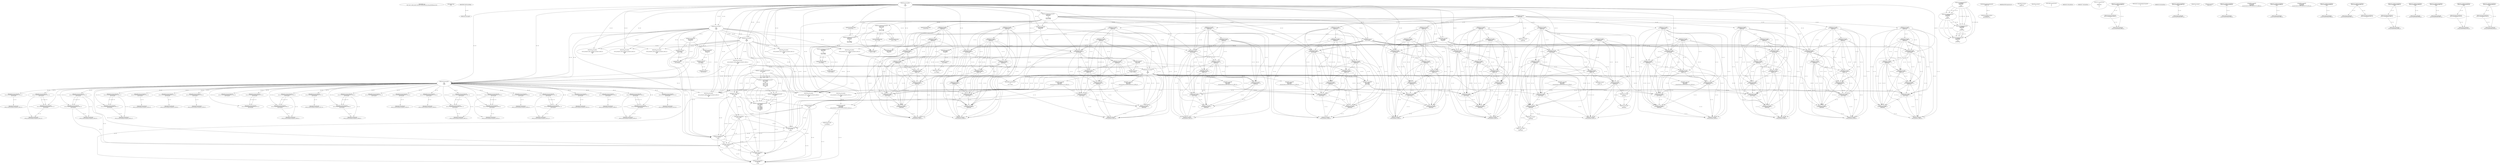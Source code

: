 // Global SCDG with merge call
digraph {
	0 [label="268454688.main
56371497c7c6601a092fc76d226d70cf56a3492a03a183dac90f509bece22c50"]
	1 [label="268454699.Sleep
1000"]
	2 [label="268450908.GetProcessHeap
"]
	3 [label="268465424.VirtualAlloc
0
128
12288
4"]
	4 [label="268465190.RegOpenKeyExW
2147483650
268501000
0
131097
2147417172"]
	5 [label="268465223.RegQueryValueExW
2147417376
268500984
0
0
3221762048
2147417188"]
	3 -> 5 [label="(0-->5)"]
	6 [label="268465239.RegCloseKey
2147417376"]
	5 -> 6 [label="(1-->1)"]
	7 [label="268465489.wsprintfW
3221762048
268501104
0"]
	3 -> 7 [label="(0-->1)"]
	5 -> 7 [label="(5-->1)"]
	8 [label="268466183.VirtualAlloc
0
1024
12288
4"]
	3 -> 8 [label="(3-->3)"]
	3 -> 8 [label="(4-->4)"]
	9 [label="268466202.VirtualAlloc
0
3596
12288
4"]
	3 -> 9 [label="(3-->3)"]
	8 -> 9 [label="(3-->3)"]
	3 -> 9 [label="(4-->4)"]
	8 -> 9 [label="(4-->4)"]
	10 [label="268466212.GetWindowsDirectoryW
3221770240
256"]
	9 -> 10 [label="(0-->1)"]
	11 [label="268466270.GetVolumeInformationW
3221770240
3221770752
256
3221771776
3221771784
3221771780
3221771264
256"]
	9 -> 11 [label="(0-->1)"]
	10 -> 11 [label="(1-->1)"]
	10 -> 11 [label="(2-->3)"]
	10 -> 11 [label="(2-->8)"]
	12 [label="268465190.RegOpenKeyExW
2147483650
268501632
0
131097
2147417172"]
	4 -> 12 [label="(1-->1)"]
	4 -> 12 [label="(4-->4)"]
	4 -> 12 [label="(5-->5)"]
	13 [label="268466376.wsprintfW
3221766144
268501204
0"]
	8 -> 13 [label="(0-->1)"]
	14 [label="268466397.lstrcatW
3221766144
3221771788"]
	8 -> 14 [label="(0-->1)"]
	13 -> 14 [label="(1-->1)"]
	15 [label="268466409.GetModuleHandleW
268501752"]
	16 [label="268466416.GetProcAddress
270536744
RtlComputeCrc32"]
	15 -> 16 [label="(0-->1)"]
	17 [label="268466432.lstrlenW
3221766144"]
	8 -> 17 [label="(0-->1)"]
	13 -> 17 [label="(1-->1)"]
	14 -> 17 [label="(1-->1)"]
	18 [label="268466449.RtlComputeCrc32
"]
	19 [label="268466481.VirtualFree
3221770240
0
32768"]
	9 -> 19 [label="(0-->1)"]
	10 -> 19 [label="(1-->1)"]
	11 -> 19 [label="(1-->1)"]
	20 [label="268464882.lstrlenW
3221762048"]
	3 -> 20 [label="(0-->1)"]
	5 -> 20 [label="(5-->1)"]
	7 -> 20 [label="(1-->1)"]
	21 [label="268464893.lstrlenW
268497860"]
	22 [label="268453932.VirtualAlloc
0
retval_lstrlenW_32859_32_retval_lstrlenW_32856_32
12288
64"]
	3 -> 22 [label="(3-->3)"]
	8 -> 22 [label="(3-->3)"]
	9 -> 22 [label="(3-->3)"]
	23 [label="268453967.lstrcpyW
0
268497976"]
	24 [label="268453974.lstrlenW
0"]
	25 [label="268464425.lstrcatW
retval_lstrlenW_32915_32
268497860"]
	21 -> 25 [label="(1-->2)"]
	26 [label="268464433.lstrcatW
retval_lstrlenW_32915_32
268500944"]
	25 -> 26 [label="(1-->1)"]
	27 [label="268464439.lstrcatW
retval_lstrlenW_32915_32
3221762048"]
	25 -> 27 [label="(1-->1)"]
	26 -> 27 [label="(1-->1)"]
	3 -> 27 [label="(0-->2)"]
	5 -> 27 [label="(5-->2)"]
	7 -> 27 [label="(1-->2)"]
	20 -> 27 [label="(1-->2)"]
	28 [label="268464447.lstrcatW
retval_lstrlenW_32915_32
268500948"]
	25 -> 28 [label="(1-->1)"]
	26 -> 28 [label="(1-->1)"]
	27 -> 28 [label="(1-->1)"]
	29 [label="268464636.VirtualAlloc
0
66
12288
64"]
	3 -> 29 [label="(3-->3)"]
	8 -> 29 [label="(3-->3)"]
	9 -> 29 [label="(3-->3)"]
	22 -> 29 [label="(3-->3)"]
	22 -> 29 [label="(4-->4)"]
	30 [label="268464662.wsprintfW
3221778432
268500952
unconstrained_ret_RtlComputeCrc32_32842_32"]
	29 -> 30 [label="(0-->1)"]
	31 [label="268464692.lstrcatW
retval_lstrlenW_32915_32
268497764"]
	25 -> 31 [label="(1-->1)"]
	26 -> 31 [label="(1-->1)"]
	27 -> 31 [label="(1-->1)"]
	28 -> 31 [label="(1-->1)"]
	32 [label="268464700.lstrcatW
retval_lstrlenW_32915_32
268500944"]
	25 -> 32 [label="(1-->1)"]
	26 -> 32 [label="(1-->1)"]
	27 -> 32 [label="(1-->1)"]
	28 -> 32 [label="(1-->1)"]
	31 -> 32 [label="(1-->1)"]
	26 -> 32 [label="(2-->2)"]
	33 [label="268464706.lstrcatW
retval_lstrlenW_32915_32
3221778432"]
	25 -> 33 [label="(1-->1)"]
	26 -> 33 [label="(1-->1)"]
	27 -> 33 [label="(1-->1)"]
	28 -> 33 [label="(1-->1)"]
	31 -> 33 [label="(1-->1)"]
	32 -> 33 [label="(1-->1)"]
	29 -> 33 [label="(0-->2)"]
	30 -> 33 [label="(1-->2)"]
	34 [label="268464714.lstrcatW
retval_lstrlenW_32915_32
268500948"]
	25 -> 34 [label="(1-->1)"]
	26 -> 34 [label="(1-->1)"]
	27 -> 34 [label="(1-->1)"]
	28 -> 34 [label="(1-->1)"]
	31 -> 34 [label="(1-->1)"]
	32 -> 34 [label="(1-->1)"]
	33 -> 34 [label="(1-->1)"]
	28 -> 34 [label="(2-->2)"]
	35 [label="268464726.VirtualFree
3221778432
0
32768"]
	29 -> 35 [label="(0-->1)"]
	30 -> 35 [label="(1-->1)"]
	33 -> 35 [label="(2-->1)"]
	19 -> 35 [label="(3-->3)"]
	36 [label="268464767.lstrlenW
retval_lstrlenW_32915_32"]
	25 -> 36 [label="(1-->1)"]
	26 -> 36 [label="(1-->1)"]
	27 -> 36 [label="(1-->1)"]
	28 -> 36 [label="(1-->1)"]
	31 -> 36 [label="(1-->1)"]
	32 -> 36 [label="(1-->1)"]
	33 -> 36 [label="(1-->1)"]
	34 -> 36 [label="(1-->1)"]
	37 [label="268453998.CreateMutexW
0
0
0"]
	38 [label="268454010.GetLastError
"]
	39 [label="268454017.GetLastError
"]
	40 [label="268454043.VirtualFree
3221774336
0
32768"]
	22 -> 40 [label="(0-->1)"]
	19 -> 40 [label="(3-->3)"]
	35 -> 40 [label="(3-->3)"]
	41 [label="268467629.VirtualFree
3221762048
0
32768"]
	3 -> 41 [label="(0-->1)"]
	5 -> 41 [label="(5-->1)"]
	7 -> 41 [label="(1-->1)"]
	20 -> 41 [label="(1-->1)"]
	27 -> 41 [label="(2-->1)"]
	19 -> 41 [label="(3-->3)"]
	35 -> 41 [label="(3-->3)"]
	40 -> 41 [label="(3-->3)"]
	42 [label="268467737.VirtualFree
3221766144
0
32768"]
	8 -> 42 [label="(0-->1)"]
	13 -> 42 [label="(1-->1)"]
	14 -> 42 [label="(1-->1)"]
	17 -> 42 [label="(1-->1)"]
	19 -> 42 [label="(3-->3)"]
	35 -> 42 [label="(3-->3)"]
	40 -> 42 [label="(3-->3)"]
	41 -> 42 [label="(3-->3)"]
	43 [label="268454737.CreateThread
0
0
268447024
0
0
0"]
	44 [label="268454761.WaitForSingleObject
retval_CreateThread_34585_32
5000"]
	45 [label="268454780.TerminateThread
retval_CreateThread_34585_32
0"]
	44 -> 45 [label="(1-->1)"]
	46 [label="268454790.CloseHandle
retval_CreateThread_34585_32"]
	44 -> 46 [label="(1-->1)"]
	45 -> 46 [label="(1-->1)"]
	47 [label="268454450.CreateToolhelp32Snapshot
2
0"]
	48 [label="268454476.VirtualAlloc
0
556
12288
4"]
	3 -> 48 [label="(3-->3)"]
	8 -> 48 [label="(3-->3)"]
	9 -> 48 [label="(3-->3)"]
	22 -> 48 [label="(3-->3)"]
	29 -> 48 [label="(3-->3)"]
	3 -> 48 [label="(4-->4)"]
	8 -> 48 [label="(4-->4)"]
	9 -> 48 [label="(4-->4)"]
	49 [label="268454533.lstrcmpiW
"]
	2 -> 49 [label="(0-->0)"]
	50 [label="268454602.Process32NextW
retval_CreateToolhelp32Snapshot_35381_32
3221782528"]
	48 -> 50 [label="(0-->2)"]
	51 [label="268465254.GetLastError
"]
	52 [label="268465263.RegCloseKey
2147417376"]
	5 -> 52 [label="(1-->1)"]
	53 [label="268465489.wsprintfW
3221762048
268500964
0"]
	3 -> 53 [label="(0-->1)"]
	5 -> 53 [label="(5-->1)"]
	54 [label="268465223.RegQueryValueExW
3221771788
268501592
0
0
3221771788
2147417188"]
	5 -> 54 [label="(6-->6)"]
	55 [label="268465239.RegCloseKey
3221771788"]
	54 -> 55 [label="(1-->1)"]
	54 -> 55 [label="(5-->1)"]
	56 [label="268466320.lstrlenW
3221771788"]
	54 -> 56 [label="(1-->1)"]
	54 -> 56 [label="(5-->1)"]
	55 -> 56 [label="(1-->1)"]
	57 [label="268453932.VirtualAlloc
0
retval_lstrlenW_33011_32_retval_lstrlenW_33203_32
12288
64"]
	3 -> 57 [label="(3-->3)"]
	8 -> 57 [label="(3-->3)"]
	9 -> 57 [label="(3-->3)"]
	58 [label="268453967.lstrcpyW
3221774336
268497976"]
	57 -> 58 [label="(0-->1)"]
	59 [label="268453974.lstrlenW
3221774336"]
	57 -> 59 [label="(0-->1)"]
	58 -> 59 [label="(1-->1)"]
	60 [label="268464425.lstrcatW
retval_lstrlenW_33349_32
268497860"]
	21 -> 60 [label="(1-->2)"]
	61 [label="268464433.lstrcatW
retval_lstrlenW_33349_32
268500944"]
	60 -> 61 [label="(1-->1)"]
	62 [label="268464439.lstrcatW
retval_lstrlenW_33349_32
3221762048"]
	60 -> 62 [label="(1-->1)"]
	61 -> 62 [label="(1-->1)"]
	3 -> 62 [label="(0-->2)"]
	5 -> 62 [label="(5-->2)"]
	20 -> 62 [label="(1-->2)"]
	53 -> 62 [label="(1-->2)"]
	63 [label="268464447.lstrcatW
retval_lstrlenW_33349_32
268500948"]
	60 -> 63 [label="(1-->1)"]
	61 -> 63 [label="(1-->1)"]
	62 -> 63 [label="(1-->1)"]
	64 [label="268464662.wsprintfW
3221778432
268500952
unconstrained_ret_RtlComputeCrc32_33000_32"]
	29 -> 64 [label="(0-->1)"]
	65 [label="268464692.lstrcatW
retval_lstrlenW_33349_32
268497764"]
	60 -> 65 [label="(1-->1)"]
	61 -> 65 [label="(1-->1)"]
	62 -> 65 [label="(1-->1)"]
	63 -> 65 [label="(1-->1)"]
	66 [label="268464700.lstrcatW
retval_lstrlenW_33349_32
268500944"]
	60 -> 66 [label="(1-->1)"]
	61 -> 66 [label="(1-->1)"]
	62 -> 66 [label="(1-->1)"]
	63 -> 66 [label="(1-->1)"]
	65 -> 66 [label="(1-->1)"]
	61 -> 66 [label="(2-->2)"]
	67 [label="268464706.lstrcatW
retval_lstrlenW_33349_32
3221778432"]
	60 -> 67 [label="(1-->1)"]
	61 -> 67 [label="(1-->1)"]
	62 -> 67 [label="(1-->1)"]
	63 -> 67 [label="(1-->1)"]
	65 -> 67 [label="(1-->1)"]
	66 -> 67 [label="(1-->1)"]
	29 -> 67 [label="(0-->2)"]
	64 -> 67 [label="(1-->2)"]
	68 [label="268464714.lstrcatW
retval_lstrlenW_33349_32
268500948"]
	60 -> 68 [label="(1-->1)"]
	61 -> 68 [label="(1-->1)"]
	62 -> 68 [label="(1-->1)"]
	63 -> 68 [label="(1-->1)"]
	65 -> 68 [label="(1-->1)"]
	66 -> 68 [label="(1-->1)"]
	67 -> 68 [label="(1-->1)"]
	63 -> 68 [label="(2-->2)"]
	69 [label="268464767.lstrlenW
retval_lstrlenW_33349_32"]
	60 -> 69 [label="(1-->1)"]
	61 -> 69 [label="(1-->1)"]
	62 -> 69 [label="(1-->1)"]
	63 -> 69 [label="(1-->1)"]
	65 -> 69 [label="(1-->1)"]
	66 -> 69 [label="(1-->1)"]
	67 -> 69 [label="(1-->1)"]
	68 -> 69 [label="(1-->1)"]
	70 [label="268453998.CreateMutexW
0
0
3221774336"]
	57 -> 70 [label="(0-->3)"]
	58 -> 70 [label="(1-->3)"]
	59 -> 70 [label="(1-->3)"]
	71 [label="268454761.WaitForSingleObject
retval_CreateThread_38375_32
5000"]
	72 [label="268454790.CloseHandle
retval_CreateThread_38375_32"]
	71 -> 72 [label="(1-->1)"]
	73 [label="268454501.Process32FirstW
retval_CreateToolhelp32Snapshot_40742_32
3221782528"]
	48 -> 73 [label="(0-->2)"]
	74 [label="268454602.Process32NextW
retval_CreateToolhelp32Snapshot_40742_32
3221782528"]
	73 -> 74 [label="(1-->1)"]
	48 -> 74 [label="(0-->2)"]
	73 -> 74 [label="(2-->2)"]
	75 [label="268453932.VirtualAlloc
0
retval_lstrlenW_32812_32_retval_lstrlenW_32815_32
12288
64"]
	3 -> 75 [label="(3-->3)"]
	8 -> 75 [label="(3-->3)"]
	9 -> 75 [label="(3-->3)"]
	76 [label="268464425.lstrcatW
retval_lstrlenW_32837_32
268497860"]
	21 -> 76 [label="(1-->2)"]
	77 [label="268464433.lstrcatW
retval_lstrlenW_32837_32
268500944"]
	76 -> 77 [label="(1-->1)"]
	78 [label="268464439.lstrcatW
retval_lstrlenW_32837_32
3221762048"]
	76 -> 78 [label="(1-->1)"]
	77 -> 78 [label="(1-->1)"]
	3 -> 78 [label="(0-->2)"]
	20 -> 78 [label="(1-->2)"]
	53 -> 78 [label="(1-->2)"]
	79 [label="268464447.lstrcatW
retval_lstrlenW_32837_32
268500948"]
	76 -> 79 [label="(1-->1)"]
	77 -> 79 [label="(1-->1)"]
	78 -> 79 [label="(1-->1)"]
	80 [label="268464662.wsprintfW
3221778432
268500952
unconstrained_ret_RtlComputeCrc32_32796_32"]
	29 -> 80 [label="(0-->1)"]
	81 [label="268464692.lstrcatW
retval_lstrlenW_32837_32
268497764"]
	76 -> 81 [label="(1-->1)"]
	77 -> 81 [label="(1-->1)"]
	78 -> 81 [label="(1-->1)"]
	79 -> 81 [label="(1-->1)"]
	82 [label="268464700.lstrcatW
retval_lstrlenW_32837_32
268500944"]
	76 -> 82 [label="(1-->1)"]
	77 -> 82 [label="(1-->1)"]
	78 -> 82 [label="(1-->1)"]
	79 -> 82 [label="(1-->1)"]
	81 -> 82 [label="(1-->1)"]
	77 -> 82 [label="(2-->2)"]
	83 [label="268464706.lstrcatW
retval_lstrlenW_32837_32
3221778432"]
	76 -> 83 [label="(1-->1)"]
	77 -> 83 [label="(1-->1)"]
	78 -> 83 [label="(1-->1)"]
	79 -> 83 [label="(1-->1)"]
	81 -> 83 [label="(1-->1)"]
	82 -> 83 [label="(1-->1)"]
	29 -> 83 [label="(0-->2)"]
	80 -> 83 [label="(1-->2)"]
	84 [label="268464714.lstrcatW
retval_lstrlenW_32837_32
268500948"]
	76 -> 84 [label="(1-->1)"]
	77 -> 84 [label="(1-->1)"]
	78 -> 84 [label="(1-->1)"]
	79 -> 84 [label="(1-->1)"]
	81 -> 84 [label="(1-->1)"]
	82 -> 84 [label="(1-->1)"]
	83 -> 84 [label="(1-->1)"]
	79 -> 84 [label="(2-->2)"]
	85 [label="268464767.lstrlenW
retval_lstrlenW_32837_32"]
	76 -> 85 [label="(1-->1)"]
	77 -> 85 [label="(1-->1)"]
	78 -> 85 [label="(1-->1)"]
	79 -> 85 [label="(1-->1)"]
	81 -> 85 [label="(1-->1)"]
	82 -> 85 [label="(1-->1)"]
	83 -> 85 [label="(1-->1)"]
	84 -> 85 [label="(1-->1)"]
	86 [label="268454501.Process32FirstW
retval_CreateToolhelp32Snapshot_33262_32
3221782528"]
	48 -> 86 [label="(0-->2)"]
	87 [label="268454602.Process32NextW
retval_CreateToolhelp32Snapshot_33262_32
3221782528"]
	86 -> 87 [label="(1-->1)"]
	48 -> 87 [label="(0-->2)"]
	86 -> 87 [label="(2-->2)"]
	88 [label="268454627.VirtualFree
3221782528
0
32768"]
	48 -> 88 [label="(0-->1)"]
	86 -> 88 [label="(2-->1)"]
	87 -> 88 [label="(2-->1)"]
	19 -> 88 [label="(3-->3)"]
	35 -> 88 [label="(3-->3)"]
	40 -> 88 [label="(3-->3)"]
	41 -> 88 [label="(3-->3)"]
	42 -> 88 [label="(3-->3)"]
	89 [label="268454634.CloseHandle
retval_CreateToolhelp32Snapshot_33262_32"]
	86 -> 89 [label="(1-->1)"]
	87 -> 89 [label="(1-->1)"]
	90 [label="268465190.RegOpenKeyExW
2147483650
268501000
0
131097
2147417052"]
	4 -> 90 [label="(1-->1)"]
	12 -> 90 [label="(1-->1)"]
	4 -> 90 [label="(2-->2)"]
	4 -> 90 [label="(4-->4)"]
	12 -> 90 [label="(4-->4)"]
	91 [label="268465489.wsprintfW
3221786624
268500964
0"]
	53 -> 91 [label="(2-->2)"]
	92 [label="268466212.GetWindowsDirectoryW
3221794816
256"]
	10 -> 92 [label="(2-->2)"]
	11 -> 92 [label="(3-->2)"]
	11 -> 92 [label="(8-->2)"]
	93 [label="268466270.GetVolumeInformationW
3221794816
3221795328
256
3221796352
3221796360
3221796356
3221795840
256"]
	92 -> 93 [label="(1-->1)"]
	10 -> 93 [label="(2-->3)"]
	11 -> 93 [label="(3-->3)"]
	11 -> 93 [label="(8-->3)"]
	92 -> 93 [label="(2-->3)"]
	10 -> 93 [label="(2-->8)"]
	11 -> 93 [label="(3-->8)"]
	11 -> 93 [label="(8-->8)"]
	92 -> 93 [label="(2-->8)"]
	94 [label="268465190.RegOpenKeyExW
2147483650
268501632
0
131097
2147417052"]
	4 -> 94 [label="(1-->1)"]
	12 -> 94 [label="(1-->1)"]
	90 -> 94 [label="(1-->1)"]
	12 -> 94 [label="(2-->2)"]
	4 -> 94 [label="(4-->4)"]
	12 -> 94 [label="(4-->4)"]
	90 -> 94 [label="(4-->4)"]
	90 -> 94 [label="(5-->5)"]
	95 [label="268466376.wsprintfW
3221790720
268501204
0"]
	13 -> 95 [label="(2-->2)"]
	96 [label="268466397.lstrcatW
3221790720
3221796364"]
	95 -> 96 [label="(1-->1)"]
	97 [label="268466432.lstrlenW
3221790720"]
	95 -> 97 [label="(1-->1)"]
	96 -> 97 [label="(1-->1)"]
	98 [label="268466481.VirtualFree
3221794816
0
32768"]
	92 -> 98 [label="(1-->1)"]
	93 -> 98 [label="(1-->1)"]
	19 -> 98 [label="(3-->3)"]
	35 -> 98 [label="(3-->3)"]
	40 -> 98 [label="(3-->3)"]
	41 -> 98 [label="(3-->3)"]
	42 -> 98 [label="(3-->3)"]
	88 -> 98 [label="(3-->3)"]
	99 [label="268464882.lstrlenW
3221786624"]
	91 -> 99 [label="(1-->1)"]
	100 [label="268452641.VirtualAlloc
0
retval_lstrlenW_41392_32_retval_lstrlenW_41391_32
12288
64"]
	3 -> 100 [label="(3-->3)"]
	8 -> 100 [label="(3-->3)"]
	9 -> 100 [label="(3-->3)"]
	29 -> 100 [label="(3-->3)"]
	48 -> 100 [label="(3-->3)"]
	75 -> 100 [label="(3-->3)"]
	29 -> 100 [label="(4-->4)"]
	75 -> 100 [label="(4-->4)"]
	101 [label="268464425.lstrcatW
0
268497860"]
	21 -> 101 [label="(1-->2)"]
	76 -> 101 [label="(2-->2)"]
	102 [label="268464433.lstrcatW
0
268500944"]
	77 -> 102 [label="(2-->2)"]
	82 -> 102 [label="(2-->2)"]
	103 [label="268464439.lstrcatW
0
3221786624"]
	91 -> 103 [label="(1-->2)"]
	99 -> 103 [label="(1-->2)"]
	104 [label="268464447.lstrcatW
0
268500948"]
	79 -> 104 [label="(2-->2)"]
	84 -> 104 [label="(2-->2)"]
	105 [label="268464679.wsprintfW
3221803008
268500964
retval_lstrlenW_41392_32_retval_lstrlenW_41391_32"]
	53 -> 105 [label="(2-->2)"]
	91 -> 105 [label="(2-->2)"]
	100 -> 105 [label="(2-->3)"]
	106 [label="268464692.lstrcatW
0
268497764"]
	81 -> 106 [label="(2-->2)"]
	107 [label="268464700.lstrcatW
0
268500944"]
	77 -> 107 [label="(2-->2)"]
	82 -> 107 [label="(2-->2)"]
	102 -> 107 [label="(2-->2)"]
	108 [label="268464706.lstrcatW
0
3221803008"]
	105 -> 108 [label="(1-->2)"]
	109 [label="268464714.lstrcatW
0
268500948"]
	79 -> 109 [label="(2-->2)"]
	84 -> 109 [label="(2-->2)"]
	104 -> 109 [label="(2-->2)"]
	110 [label="268464726.VirtualFree
3221803008
0
32768"]
	105 -> 110 [label="(1-->1)"]
	108 -> 110 [label="(2-->1)"]
	19 -> 110 [label="(3-->3)"]
	35 -> 110 [label="(3-->3)"]
	40 -> 110 [label="(3-->3)"]
	41 -> 110 [label="(3-->3)"]
	42 -> 110 [label="(3-->3)"]
	88 -> 110 [label="(3-->3)"]
	98 -> 110 [label="(3-->3)"]
	111 [label="268464767.lstrlenW
0"]
	112 [label="268452707.lstrlenW
268497912"]
	113 [label="268464425.lstrcatW
retval_lstrlenW_32913_32
268497860"]
	21 -> 113 [label="(1-->2)"]
	114 [label="268464433.lstrcatW
retval_lstrlenW_32913_32
268500944"]
	113 -> 114 [label="(1-->1)"]
	115 [label="268464439.lstrcatW
retval_lstrlenW_32913_32
3221762048"]
	113 -> 115 [label="(1-->1)"]
	114 -> 115 [label="(1-->1)"]
	3 -> 115 [label="(0-->2)"]
	5 -> 115 [label="(5-->2)"]
	7 -> 115 [label="(1-->2)"]
	20 -> 115 [label="(1-->2)"]
	116 [label="268464447.lstrcatW
retval_lstrlenW_32913_32
268500948"]
	113 -> 116 [label="(1-->1)"]
	114 -> 116 [label="(1-->1)"]
	115 -> 116 [label="(1-->1)"]
	117 [label="268464679.wsprintfW
3221778432
268500964
3221774336"]
	29 -> 117 [label="(0-->1)"]
	22 -> 117 [label="(0-->3)"]
	58 -> 117 [label="(1-->3)"]
	59 -> 117 [label="(1-->3)"]
	118 [label="268464692.lstrcatW
retval_lstrlenW_32913_32
268497764"]
	113 -> 118 [label="(1-->1)"]
	114 -> 118 [label="(1-->1)"]
	115 -> 118 [label="(1-->1)"]
	116 -> 118 [label="(1-->1)"]
	119 [label="268464700.lstrcatW
retval_lstrlenW_32913_32
268500944"]
	113 -> 119 [label="(1-->1)"]
	114 -> 119 [label="(1-->1)"]
	115 -> 119 [label="(1-->1)"]
	116 -> 119 [label="(1-->1)"]
	118 -> 119 [label="(1-->1)"]
	114 -> 119 [label="(2-->2)"]
	120 [label="268464706.lstrcatW
retval_lstrlenW_32913_32
3221778432"]
	113 -> 120 [label="(1-->1)"]
	114 -> 120 [label="(1-->1)"]
	115 -> 120 [label="(1-->1)"]
	116 -> 120 [label="(1-->1)"]
	118 -> 120 [label="(1-->1)"]
	119 -> 120 [label="(1-->1)"]
	29 -> 120 [label="(0-->2)"]
	117 -> 120 [label="(1-->2)"]
	121 [label="268464714.lstrcatW
retval_lstrlenW_32913_32
268500948"]
	113 -> 121 [label="(1-->1)"]
	114 -> 121 [label="(1-->1)"]
	115 -> 121 [label="(1-->1)"]
	116 -> 121 [label="(1-->1)"]
	118 -> 121 [label="(1-->1)"]
	119 -> 121 [label="(1-->1)"]
	120 -> 121 [label="(1-->1)"]
	116 -> 121 [label="(2-->2)"]
	122 [label="268464767.lstrlenW
retval_lstrlenW_32913_32"]
	113 -> 122 [label="(1-->1)"]
	114 -> 122 [label="(1-->1)"]
	115 -> 122 [label="(1-->1)"]
	116 -> 122 [label="(1-->1)"]
	118 -> 122 [label="(1-->1)"]
	119 -> 122 [label="(1-->1)"]
	120 -> 122 [label="(1-->1)"]
	121 -> 122 [label="(1-->1)"]
	123 [label="268454761.WaitForSingleObject
retval_CreateThread_33336_32
5000"]
	124 [label="268454790.CloseHandle
retval_CreateThread_33336_32"]
	123 -> 124 [label="(1-->1)"]
	125 [label="268454602.Process32NextW
retval_CreateToolhelp32Snapshot_33787_32
3221782528"]
	48 -> 125 [label="(0-->2)"]
	126 [label="268454634.CloseHandle
retval_CreateToolhelp32Snapshot_33787_32"]
	125 -> 126 [label="(1-->1)"]
	127 [label="268465223.RegQueryValueExW
2147417376
268500984
0
0
3221786624
2147417068"]
	5 -> 127 [label="(1-->1)"]
	6 -> 127 [label="(1-->1)"]
	5 -> 127 [label="(2-->2)"]
	128 [label="268465489.wsprintfW
3221786624
268501104
0"]
	127 -> 128 [label="(5-->1)"]
	7 -> 128 [label="(2-->2)"]
	129 [label="268452641.VirtualAlloc
0
retval_lstrlenW_44998_32_retval_lstrlenW_45000_32
12288
64"]
	3 -> 129 [label="(3-->3)"]
	8 -> 129 [label="(3-->3)"]
	9 -> 129 [label="(3-->3)"]
	22 -> 129 [label="(3-->3)"]
	29 -> 129 [label="(3-->3)"]
	48 -> 129 [label="(3-->3)"]
	22 -> 129 [label="(4-->4)"]
	29 -> 129 [label="(4-->4)"]
	130 [label="268464662.wsprintfW
3221803008
268500952
unconstrained_ret_RtlComputeCrc32_44993_32"]
	131 [label="268464425.lstrcatW
retval_lstrlenW_34979_32
268497860"]
	21 -> 131 [label="(1-->2)"]
	132 [label="268464433.lstrcatW
retval_lstrlenW_34979_32
268500944"]
	131 -> 132 [label="(1-->1)"]
	133 [label="268464439.lstrcatW
retval_lstrlenW_34979_32
3221762048"]
	131 -> 133 [label="(1-->1)"]
	132 -> 133 [label="(1-->1)"]
	3 -> 133 [label="(0-->2)"]
	5 -> 133 [label="(5-->2)"]
	20 -> 133 [label="(1-->2)"]
	53 -> 133 [label="(1-->2)"]
	134 [label="268464447.lstrcatW
retval_lstrlenW_34979_32
268500948"]
	131 -> 134 [label="(1-->1)"]
	132 -> 134 [label="(1-->1)"]
	133 -> 134 [label="(1-->1)"]
	135 [label="268464692.lstrcatW
retval_lstrlenW_34979_32
268497764"]
	131 -> 135 [label="(1-->1)"]
	132 -> 135 [label="(1-->1)"]
	133 -> 135 [label="(1-->1)"]
	134 -> 135 [label="(1-->1)"]
	136 [label="268464700.lstrcatW
retval_lstrlenW_34979_32
268500944"]
	131 -> 136 [label="(1-->1)"]
	132 -> 136 [label="(1-->1)"]
	133 -> 136 [label="(1-->1)"]
	134 -> 136 [label="(1-->1)"]
	135 -> 136 [label="(1-->1)"]
	132 -> 136 [label="(2-->2)"]
	137 [label="268464706.lstrcatW
retval_lstrlenW_34979_32
3221778432"]
	131 -> 137 [label="(1-->1)"]
	132 -> 137 [label="(1-->1)"]
	133 -> 137 [label="(1-->1)"]
	134 -> 137 [label="(1-->1)"]
	135 -> 137 [label="(1-->1)"]
	136 -> 137 [label="(1-->1)"]
	29 -> 137 [label="(0-->2)"]
	117 -> 137 [label="(1-->2)"]
	138 [label="268464714.lstrcatW
retval_lstrlenW_34979_32
268500948"]
	131 -> 138 [label="(1-->1)"]
	132 -> 138 [label="(1-->1)"]
	133 -> 138 [label="(1-->1)"]
	134 -> 138 [label="(1-->1)"]
	135 -> 138 [label="(1-->1)"]
	136 -> 138 [label="(1-->1)"]
	137 -> 138 [label="(1-->1)"]
	134 -> 138 [label="(2-->2)"]
	139 [label="268464767.lstrlenW
retval_lstrlenW_34979_32"]
	131 -> 139 [label="(1-->1)"]
	132 -> 139 [label="(1-->1)"]
	133 -> 139 [label="(1-->1)"]
	134 -> 139 [label="(1-->1)"]
	135 -> 139 [label="(1-->1)"]
	136 -> 139 [label="(1-->1)"]
	137 -> 139 [label="(1-->1)"]
	138 -> 139 [label="(1-->1)"]
	140 [label="268454761.WaitForSingleObject
retval_CreateThread_41660_32
5000"]
	141 [label="268454790.CloseHandle
retval_CreateThread_41660_32"]
	140 -> 141 [label="(1-->1)"]
	142 [label="268454501.Process32FirstW
retval_CreateToolhelp32Snapshot_43641_32
3221782528"]
	48 -> 142 [label="(0-->2)"]
	143 [label="268454602.Process32NextW
retval_CreateToolhelp32Snapshot_43641_32
3221782528"]
	142 -> 143 [label="(1-->1)"]
	48 -> 143 [label="(0-->2)"]
	142 -> 143 [label="(2-->2)"]
	144 [label="268454634.CloseHandle
retval_CreateToolhelp32Snapshot_43641_32"]
	142 -> 144 [label="(1-->1)"]
	143 -> 144 [label="(1-->1)"]
	145 [label="268452641.VirtualAlloc
0
retval_lstrlenW_45470_32_retval_lstrlenW_45468_32
12288
64"]
	3 -> 145 [label="(3-->3)"]
	8 -> 145 [label="(3-->3)"]
	9 -> 145 [label="(3-->3)"]
	29 -> 145 [label="(3-->3)"]
	48 -> 145 [label="(3-->3)"]
	57 -> 145 [label="(3-->3)"]
	29 -> 145 [label="(4-->4)"]
	57 -> 145 [label="(4-->4)"]
	146 [label="268464662.wsprintfW
3221803008
268500952
unconstrained_ret_RtlComputeCrc32_45314_32"]
	147 [label="268464425.lstrcatW
retval_lstrlenW_32838_32
268497860"]
	21 -> 147 [label="(1-->2)"]
	148 [label="268464433.lstrcatW
retval_lstrlenW_32838_32
268500944"]
	147 -> 148 [label="(1-->1)"]
	149 [label="268464439.lstrcatW
retval_lstrlenW_32838_32
3221762048"]
	147 -> 149 [label="(1-->1)"]
	148 -> 149 [label="(1-->1)"]
	3 -> 149 [label="(0-->2)"]
	20 -> 149 [label="(1-->2)"]
	53 -> 149 [label="(1-->2)"]
	150 [label="268464447.lstrcatW
retval_lstrlenW_32838_32
268500948"]
	147 -> 150 [label="(1-->1)"]
	148 -> 150 [label="(1-->1)"]
	149 -> 150 [label="(1-->1)"]
	151 [label="268464692.lstrcatW
retval_lstrlenW_32838_32
268497764"]
	147 -> 151 [label="(1-->1)"]
	148 -> 151 [label="(1-->1)"]
	149 -> 151 [label="(1-->1)"]
	150 -> 151 [label="(1-->1)"]
	152 [label="268464700.lstrcatW
retval_lstrlenW_32838_32
268500944"]
	147 -> 152 [label="(1-->1)"]
	148 -> 152 [label="(1-->1)"]
	149 -> 152 [label="(1-->1)"]
	150 -> 152 [label="(1-->1)"]
	151 -> 152 [label="(1-->1)"]
	148 -> 152 [label="(2-->2)"]
	153 [label="268464706.lstrcatW
retval_lstrlenW_32838_32
3221778432"]
	147 -> 153 [label="(1-->1)"]
	148 -> 153 [label="(1-->1)"]
	149 -> 153 [label="(1-->1)"]
	150 -> 153 [label="(1-->1)"]
	151 -> 153 [label="(1-->1)"]
	152 -> 153 [label="(1-->1)"]
	29 -> 153 [label="(0-->2)"]
	80 -> 153 [label="(1-->2)"]
	154 [label="268464714.lstrcatW
retval_lstrlenW_32838_32
268500948"]
	147 -> 154 [label="(1-->1)"]
	148 -> 154 [label="(1-->1)"]
	149 -> 154 [label="(1-->1)"]
	150 -> 154 [label="(1-->1)"]
	151 -> 154 [label="(1-->1)"]
	152 -> 154 [label="(1-->1)"]
	153 -> 154 [label="(1-->1)"]
	150 -> 154 [label="(2-->2)"]
	155 [label="268464767.lstrlenW
retval_lstrlenW_32838_32"]
	147 -> 155 [label="(1-->1)"]
	148 -> 155 [label="(1-->1)"]
	149 -> 155 [label="(1-->1)"]
	150 -> 155 [label="(1-->1)"]
	151 -> 155 [label="(1-->1)"]
	152 -> 155 [label="(1-->1)"]
	153 -> 155 [label="(1-->1)"]
	154 -> 155 [label="(1-->1)"]
	156 [label="268454761.WaitForSingleObject
retval_CreateThread_33039_32
5000"]
	157 [label="268454790.CloseHandle
retval_CreateThread_33039_32"]
	156 -> 157 [label="(1-->1)"]
	158 [label="268454602.Process32NextW
retval_CreateToolhelp32Snapshot_33426_32
3221782528"]
	48 -> 158 [label="(0-->2)"]
	159 [label="268454634.CloseHandle
retval_CreateToolhelp32Snapshot_33426_32"]
	158 -> 159 [label="(1-->1)"]
	160 [label="268465223.RegQueryValueExW
3221796364
268501592
0
0
3221796364
2147417068"]
	127 -> 160 [label="(6-->6)"]
	161 [label="268465239.RegCloseKey
3221796364"]
	160 -> 161 [label="(1-->1)"]
	160 -> 161 [label="(5-->1)"]
	162 [label="268466320.lstrlenW
3221796364"]
	160 -> 162 [label="(1-->1)"]
	160 -> 162 [label="(5-->1)"]
	161 -> 162 [label="(1-->1)"]
	163 [label="268453932.VirtualAlloc
0
retval_lstrlenW_32821_32_retval_lstrlenW_32820_32
12288
64"]
	3 -> 163 [label="(3-->3)"]
	8 -> 163 [label="(3-->3)"]
	9 -> 163 [label="(3-->3)"]
	164 [label="268464425.lstrcatW
retval_lstrlenW_32839_32
268497860"]
	21 -> 164 [label="(1-->2)"]
	165 [label="268464433.lstrcatW
retval_lstrlenW_32839_32
268500944"]
	164 -> 165 [label="(1-->1)"]
	166 [label="268464439.lstrcatW
retval_lstrlenW_32839_32
3221762048"]
	164 -> 166 [label="(1-->1)"]
	165 -> 166 [label="(1-->1)"]
	3 -> 166 [label="(0-->2)"]
	5 -> 166 [label="(5-->2)"]
	20 -> 166 [label="(1-->2)"]
	53 -> 166 [label="(1-->2)"]
	167 [label="268464447.lstrcatW
retval_lstrlenW_32839_32
268500948"]
	164 -> 167 [label="(1-->1)"]
	165 -> 167 [label="(1-->1)"]
	166 -> 167 [label="(1-->1)"]
	168 [label="268464692.lstrcatW
retval_lstrlenW_32839_32
268497764"]
	164 -> 168 [label="(1-->1)"]
	165 -> 168 [label="(1-->1)"]
	166 -> 168 [label="(1-->1)"]
	167 -> 168 [label="(1-->1)"]
	169 [label="268464700.lstrcatW
retval_lstrlenW_32839_32
268500944"]
	164 -> 169 [label="(1-->1)"]
	165 -> 169 [label="(1-->1)"]
	166 -> 169 [label="(1-->1)"]
	167 -> 169 [label="(1-->1)"]
	168 -> 169 [label="(1-->1)"]
	165 -> 169 [label="(2-->2)"]
	170 [label="268464706.lstrcatW
retval_lstrlenW_32839_32
3221778432"]
	164 -> 170 [label="(1-->1)"]
	165 -> 170 [label="(1-->1)"]
	166 -> 170 [label="(1-->1)"]
	167 -> 170 [label="(1-->1)"]
	168 -> 170 [label="(1-->1)"]
	169 -> 170 [label="(1-->1)"]
	29 -> 170 [label="(0-->2)"]
	117 -> 170 [label="(1-->2)"]
	171 [label="268464714.lstrcatW
retval_lstrlenW_32839_32
268500948"]
	164 -> 171 [label="(1-->1)"]
	165 -> 171 [label="(1-->1)"]
	166 -> 171 [label="(1-->1)"]
	167 -> 171 [label="(1-->1)"]
	168 -> 171 [label="(1-->1)"]
	169 -> 171 [label="(1-->1)"]
	170 -> 171 [label="(1-->1)"]
	167 -> 171 [label="(2-->2)"]
	172 [label="268464767.lstrlenW
retval_lstrlenW_32839_32"]
	164 -> 172 [label="(1-->1)"]
	165 -> 172 [label="(1-->1)"]
	166 -> 172 [label="(1-->1)"]
	167 -> 172 [label="(1-->1)"]
	168 -> 172 [label="(1-->1)"]
	169 -> 172 [label="(1-->1)"]
	170 -> 172 [label="(1-->1)"]
	171 -> 172 [label="(1-->1)"]
	173 [label="268454602.Process32NextW
retval_CreateToolhelp32Snapshot_33049_32
3221782528"]
	48 -> 173 [label="(0-->2)"]
	174 [label="268454634.CloseHandle
retval_CreateToolhelp32Snapshot_33049_32"]
	173 -> 174 [label="(1-->1)"]
	175 [label="268465263.RegCloseKey
3221771788"]
	54 -> 175 [label="(1-->1)"]
	54 -> 175 [label="(5-->1)"]
	176 [label="268453932.VirtualAlloc
0
retval_lstrlenW_32819_32_retval_lstrlenW_32818_32
12288
64"]
	3 -> 176 [label="(3-->3)"]
	8 -> 176 [label="(3-->3)"]
	9 -> 176 [label="(3-->3)"]
	177 [label="268464425.lstrcatW
retval_lstrlenW_32848_32
268497860"]
	21 -> 177 [label="(1-->2)"]
	178 [label="268464433.lstrcatW
retval_lstrlenW_32848_32
268500944"]
	177 -> 178 [label="(1-->1)"]
	179 [label="268464439.lstrcatW
retval_lstrlenW_32848_32
3221762048"]
	177 -> 179 [label="(1-->1)"]
	178 -> 179 [label="(1-->1)"]
	3 -> 179 [label="(0-->2)"]
	20 -> 179 [label="(1-->2)"]
	53 -> 179 [label="(1-->2)"]
	180 [label="268464447.lstrcatW
retval_lstrlenW_32848_32
268500948"]
	177 -> 180 [label="(1-->1)"]
	178 -> 180 [label="(1-->1)"]
	179 -> 180 [label="(1-->1)"]
	181 [label="268464662.wsprintfW
3221778432
268500952
unconstrained_ret_RtlComputeCrc32_32804_32"]
	29 -> 181 [label="(0-->1)"]
	182 [label="268464692.lstrcatW
retval_lstrlenW_32848_32
268497764"]
	177 -> 182 [label="(1-->1)"]
	178 -> 182 [label="(1-->1)"]
	179 -> 182 [label="(1-->1)"]
	180 -> 182 [label="(1-->1)"]
	183 [label="268464700.lstrcatW
retval_lstrlenW_32848_32
268500944"]
	177 -> 183 [label="(1-->1)"]
	178 -> 183 [label="(1-->1)"]
	179 -> 183 [label="(1-->1)"]
	180 -> 183 [label="(1-->1)"]
	182 -> 183 [label="(1-->1)"]
	178 -> 183 [label="(2-->2)"]
	184 [label="268464706.lstrcatW
retval_lstrlenW_32848_32
3221778432"]
	177 -> 184 [label="(1-->1)"]
	178 -> 184 [label="(1-->1)"]
	179 -> 184 [label="(1-->1)"]
	180 -> 184 [label="(1-->1)"]
	182 -> 184 [label="(1-->1)"]
	183 -> 184 [label="(1-->1)"]
	29 -> 184 [label="(0-->2)"]
	181 -> 184 [label="(1-->2)"]
	185 [label="268464714.lstrcatW
retval_lstrlenW_32848_32
268500948"]
	177 -> 185 [label="(1-->1)"]
	178 -> 185 [label="(1-->1)"]
	179 -> 185 [label="(1-->1)"]
	180 -> 185 [label="(1-->1)"]
	182 -> 185 [label="(1-->1)"]
	183 -> 185 [label="(1-->1)"]
	184 -> 185 [label="(1-->1)"]
	180 -> 185 [label="(2-->2)"]
	186 [label="268464767.lstrlenW
retval_lstrlenW_32848_32"]
	177 -> 186 [label="(1-->1)"]
	178 -> 186 [label="(1-->1)"]
	179 -> 186 [label="(1-->1)"]
	180 -> 186 [label="(1-->1)"]
	182 -> 186 [label="(1-->1)"]
	183 -> 186 [label="(1-->1)"]
	184 -> 186 [label="(1-->1)"]
	185 -> 186 [label="(1-->1)"]
	187 [label="268454761.WaitForSingleObject
retval_CreateThread_33012_32
5000"]
	188 [label="268454790.CloseHandle
retval_CreateThread_33012_32"]
	187 -> 188 [label="(1-->1)"]
	189 [label="268454602.Process32NextW
retval_CreateToolhelp32Snapshot_33083_32
3221782528"]
	48 -> 189 [label="(0-->2)"]
	190 [label="268454634.CloseHandle
retval_CreateToolhelp32Snapshot_33083_32"]
	189 -> 190 [label="(1-->1)"]
	191 [label="268464425.lstrcatW
retval_lstrlenW_32846_32
268497860"]
	21 -> 191 [label="(1-->2)"]
	192 [label="268464433.lstrcatW
retval_lstrlenW_32846_32
268500944"]
	191 -> 192 [label="(1-->1)"]
	193 [label="268464439.lstrcatW
retval_lstrlenW_32846_32
3221762048"]
	191 -> 193 [label="(1-->1)"]
	192 -> 193 [label="(1-->1)"]
	3 -> 193 [label="(0-->2)"]
	5 -> 193 [label="(5-->2)"]
	20 -> 193 [label="(1-->2)"]
	53 -> 193 [label="(1-->2)"]
	194 [label="268464447.lstrcatW
retval_lstrlenW_32846_32
268500948"]
	191 -> 194 [label="(1-->1)"]
	192 -> 194 [label="(1-->1)"]
	193 -> 194 [label="(1-->1)"]
	195 [label="268464662.wsprintfW
3221778432
268500952
unconstrained_ret_RtlComputeCrc32_32807_32"]
	29 -> 195 [label="(0-->1)"]
	196 [label="268464692.lstrcatW
retval_lstrlenW_32846_32
268497764"]
	191 -> 196 [label="(1-->1)"]
	192 -> 196 [label="(1-->1)"]
	193 -> 196 [label="(1-->1)"]
	194 -> 196 [label="(1-->1)"]
	197 [label="268464700.lstrcatW
retval_lstrlenW_32846_32
268500944"]
	191 -> 197 [label="(1-->1)"]
	192 -> 197 [label="(1-->1)"]
	193 -> 197 [label="(1-->1)"]
	194 -> 197 [label="(1-->1)"]
	196 -> 197 [label="(1-->1)"]
	192 -> 197 [label="(2-->2)"]
	198 [label="268464706.lstrcatW
retval_lstrlenW_32846_32
3221778432"]
	191 -> 198 [label="(1-->1)"]
	192 -> 198 [label="(1-->1)"]
	193 -> 198 [label="(1-->1)"]
	194 -> 198 [label="(1-->1)"]
	196 -> 198 [label="(1-->1)"]
	197 -> 198 [label="(1-->1)"]
	29 -> 198 [label="(0-->2)"]
	195 -> 198 [label="(1-->2)"]
	199 [label="268464714.lstrcatW
retval_lstrlenW_32846_32
268500948"]
	191 -> 199 [label="(1-->1)"]
	192 -> 199 [label="(1-->1)"]
	193 -> 199 [label="(1-->1)"]
	194 -> 199 [label="(1-->1)"]
	196 -> 199 [label="(1-->1)"]
	197 -> 199 [label="(1-->1)"]
	198 -> 199 [label="(1-->1)"]
	194 -> 199 [label="(2-->2)"]
	200 [label="268464767.lstrlenW
retval_lstrlenW_32846_32"]
	191 -> 200 [label="(1-->1)"]
	192 -> 200 [label="(1-->1)"]
	193 -> 200 [label="(1-->1)"]
	194 -> 200 [label="(1-->1)"]
	196 -> 200 [label="(1-->1)"]
	197 -> 200 [label="(1-->1)"]
	198 -> 200 [label="(1-->1)"]
	199 -> 200 [label="(1-->1)"]
	201 [label="268454501.Process32FirstW
retval_CreateToolhelp32Snapshot_33060_32
3221782528"]
	48 -> 201 [label="(0-->2)"]
	202 [label="268454602.Process32NextW
retval_CreateToolhelp32Snapshot_33060_32
3221782528"]
	201 -> 202 [label="(1-->1)"]
	48 -> 202 [label="(0-->2)"]
	201 -> 202 [label="(2-->2)"]
	203 [label="268454634.CloseHandle
retval_CreateToolhelp32Snapshot_33060_32"]
	201 -> 203 [label="(1-->1)"]
	202 -> 203 [label="(1-->1)"]
	204 [label="268454602.Process32NextW
retval_CreateToolhelp32Snapshot_33020_32
3221782528"]
	48 -> 204 [label="(0-->2)"]
	205 [label="268454634.CloseHandle
retval_CreateToolhelp32Snapshot_33020_32"]
	204 -> 205 [label="(1-->1)"]
	206 [label="268454780.TerminateThread
retval_CreateThread_33012_32
0"]
	187 -> 206 [label="(1-->1)"]
	207 [label="268454602.Process32NextW
retval_CreateToolhelp32Snapshot_33099_32
3221782528"]
	48 -> 207 [label="(0-->2)"]
	208 [label="268454634.CloseHandle
retval_CreateToolhelp32Snapshot_33099_32"]
	207 -> 208 [label="(1-->1)"]
	209 [label="268454761.WaitForSingleObject
retval_CreateThread_32992_32
5000"]
	210 [label="268454780.TerminateThread
retval_CreateThread_32992_32
0"]
	209 -> 210 [label="(1-->1)"]
	211 [label="268454790.CloseHandle
retval_CreateThread_32992_32"]
	209 -> 211 [label="(1-->1)"]
	210 -> 211 [label="(1-->1)"]
	212 [label="268454501.Process32FirstW
retval_CreateToolhelp32Snapshot_33068_32
3221782528"]
	48 -> 212 [label="(0-->2)"]
	213 [label="268454602.Process32NextW
retval_CreateToolhelp32Snapshot_33068_32
3221782528"]
	212 -> 213 [label="(1-->1)"]
	48 -> 213 [label="(0-->2)"]
	212 -> 213 [label="(2-->2)"]
	214 [label="268454634.CloseHandle
retval_CreateToolhelp32Snapshot_33068_32"]
	212 -> 214 [label="(1-->1)"]
	213 -> 214 [label="(1-->1)"]
	215 [label="268453932.VirtualAlloc
0
retval_lstrlenW_32823_32_retval_lstrlenW_32822_32
12288
64"]
	3 -> 215 [label="(3-->3)"]
	8 -> 215 [label="(3-->3)"]
	9 -> 215 [label="(3-->3)"]
	216 [label="268464425.lstrcatW
retval_lstrlenW_32885_32
268497860"]
	21 -> 216 [label="(1-->2)"]
	217 [label="268464433.lstrcatW
retval_lstrlenW_32885_32
268500944"]
	216 -> 217 [label="(1-->1)"]
	218 [label="268464439.lstrcatW
retval_lstrlenW_32885_32
3221762048"]
	216 -> 218 [label="(1-->1)"]
	217 -> 218 [label="(1-->1)"]
	3 -> 218 [label="(0-->2)"]
	20 -> 218 [label="(1-->2)"]
	53 -> 218 [label="(1-->2)"]
	219 [label="268464447.lstrcatW
retval_lstrlenW_32885_32
268500948"]
	216 -> 219 [label="(1-->1)"]
	217 -> 219 [label="(1-->1)"]
	218 -> 219 [label="(1-->1)"]
	220 [label="268464662.wsprintfW
3221778432
268500952
unconstrained_ret_RtlComputeCrc32_32810_32"]
	29 -> 220 [label="(0-->1)"]
	221 [label="268464692.lstrcatW
retval_lstrlenW_32885_32
268497764"]
	216 -> 221 [label="(1-->1)"]
	217 -> 221 [label="(1-->1)"]
	218 -> 221 [label="(1-->1)"]
	219 -> 221 [label="(1-->1)"]
	222 [label="268464700.lstrcatW
retval_lstrlenW_32885_32
268500944"]
	216 -> 222 [label="(1-->1)"]
	217 -> 222 [label="(1-->1)"]
	218 -> 222 [label="(1-->1)"]
	219 -> 222 [label="(1-->1)"]
	221 -> 222 [label="(1-->1)"]
	217 -> 222 [label="(2-->2)"]
	223 [label="268464706.lstrcatW
retval_lstrlenW_32885_32
3221778432"]
	216 -> 223 [label="(1-->1)"]
	217 -> 223 [label="(1-->1)"]
	218 -> 223 [label="(1-->1)"]
	219 -> 223 [label="(1-->1)"]
	221 -> 223 [label="(1-->1)"]
	222 -> 223 [label="(1-->1)"]
	29 -> 223 [label="(0-->2)"]
	220 -> 223 [label="(1-->2)"]
	224 [label="268464714.lstrcatW
retval_lstrlenW_32885_32
268500948"]
	216 -> 224 [label="(1-->1)"]
	217 -> 224 [label="(1-->1)"]
	218 -> 224 [label="(1-->1)"]
	219 -> 224 [label="(1-->1)"]
	221 -> 224 [label="(1-->1)"]
	222 -> 224 [label="(1-->1)"]
	223 -> 224 [label="(1-->1)"]
	219 -> 224 [label="(2-->2)"]
	225 [label="268464767.lstrlenW
retval_lstrlenW_32885_32"]
	216 -> 225 [label="(1-->1)"]
	217 -> 225 [label="(1-->1)"]
	218 -> 225 [label="(1-->1)"]
	219 -> 225 [label="(1-->1)"]
	221 -> 225 [label="(1-->1)"]
	222 -> 225 [label="(1-->1)"]
	223 -> 225 [label="(1-->1)"]
	224 -> 225 [label="(1-->1)"]
	226 [label="268454602.Process32NextW
retval_CreateToolhelp32Snapshot_33218_32
3221782528"]
	48 -> 226 [label="(0-->2)"]
	227 [label="268454634.CloseHandle
retval_CreateToolhelp32Snapshot_33218_32"]
	226 -> 227 [label="(1-->1)"]
	228 [label="268454761.WaitForSingleObject
retval_CreateThread_33044_32
5000"]
	229 [label="268454790.CloseHandle
retval_CreateThread_33044_32"]
	228 -> 229 [label="(1-->1)"]
	230 [label="268454602.Process32NextW
retval_CreateToolhelp32Snapshot_33081_32
3221782528"]
	48 -> 230 [label="(0-->2)"]
	231 [label="268454634.CloseHandle
retval_CreateToolhelp32Snapshot_33081_32"]
	230 -> 231 [label="(1-->1)"]
	232 [label="268454501.Process32FirstW
retval_CreateToolhelp32Snapshot_33049_32
3221782528"]
	48 -> 232 [label="(0-->2)"]
	233 [label="268454761.WaitForSingleObject
retval_CreateThread_33437_32
5000"]
	234 [label="268454790.CloseHandle
retval_CreateThread_33437_32"]
	233 -> 234 [label="(1-->1)"]
	235 [label="268454501.Process32FirstW
retval_CreateToolhelp32Snapshot_33697_32
3221782528"]
	48 -> 235 [label="(0-->2)"]
	236 [label="268454602.Process32NextW
retval_CreateToolhelp32Snapshot_33697_32
3221782528"]
	235 -> 236 [label="(1-->1)"]
	48 -> 236 [label="(0-->2)"]
	235 -> 236 [label="(2-->2)"]
	237 [label="268454634.CloseHandle
retval_CreateToolhelp32Snapshot_33697_32"]
	235 -> 237 [label="(1-->1)"]
	236 -> 237 [label="(1-->1)"]
	238 [label="268454501.Process32FirstW
retval_CreateToolhelp32Snapshot_33056_32
3221782528"]
	48 -> 238 [label="(0-->2)"]
	239 [label="268454602.Process32NextW
retval_CreateToolhelp32Snapshot_33056_32
3221782528"]
	238 -> 239 [label="(1-->1)"]
	48 -> 239 [label="(0-->2)"]
	238 -> 239 [label="(2-->2)"]
	240 [label="268454634.CloseHandle
retval_CreateToolhelp32Snapshot_33056_32"]
	238 -> 240 [label="(1-->1)"]
	239 -> 240 [label="(1-->1)"]
	241 [label="268464425.lstrcatW
retval_lstrlenW_32863_32
268497860"]
	21 -> 241 [label="(1-->2)"]
	242 [label="268464433.lstrcatW
retval_lstrlenW_32863_32
268500944"]
	241 -> 242 [label="(1-->1)"]
	243 [label="268464439.lstrcatW
retval_lstrlenW_32863_32
3221762048"]
	241 -> 243 [label="(1-->1)"]
	242 -> 243 [label="(1-->1)"]
	3 -> 243 [label="(0-->2)"]
	20 -> 243 [label="(1-->2)"]
	53 -> 243 [label="(1-->2)"]
	244 [label="268464447.lstrcatW
retval_lstrlenW_32863_32
268500948"]
	241 -> 244 [label="(1-->1)"]
	242 -> 244 [label="(1-->1)"]
	243 -> 244 [label="(1-->1)"]
	245 [label="268464692.lstrcatW
retval_lstrlenW_32863_32
268497764"]
	241 -> 245 [label="(1-->1)"]
	242 -> 245 [label="(1-->1)"]
	243 -> 245 [label="(1-->1)"]
	244 -> 245 [label="(1-->1)"]
	246 [label="268464700.lstrcatW
retval_lstrlenW_32863_32
268500944"]
	241 -> 246 [label="(1-->1)"]
	242 -> 246 [label="(1-->1)"]
	243 -> 246 [label="(1-->1)"]
	244 -> 246 [label="(1-->1)"]
	245 -> 246 [label="(1-->1)"]
	242 -> 246 [label="(2-->2)"]
	247 [label="268464706.lstrcatW
retval_lstrlenW_32863_32
3221778432"]
	241 -> 247 [label="(1-->1)"]
	242 -> 247 [label="(1-->1)"]
	243 -> 247 [label="(1-->1)"]
	244 -> 247 [label="(1-->1)"]
	245 -> 247 [label="(1-->1)"]
	246 -> 247 [label="(1-->1)"]
	29 -> 247 [label="(0-->2)"]
	117 -> 247 [label="(1-->2)"]
	248 [label="268464714.lstrcatW
retval_lstrlenW_32863_32
268500948"]
	241 -> 248 [label="(1-->1)"]
	242 -> 248 [label="(1-->1)"]
	243 -> 248 [label="(1-->1)"]
	244 -> 248 [label="(1-->1)"]
	245 -> 248 [label="(1-->1)"]
	246 -> 248 [label="(1-->1)"]
	247 -> 248 [label="(1-->1)"]
	244 -> 248 [label="(2-->2)"]
	249 [label="268464767.lstrlenW
retval_lstrlenW_32863_32"]
	241 -> 249 [label="(1-->1)"]
	242 -> 249 [label="(1-->1)"]
	243 -> 249 [label="(1-->1)"]
	244 -> 249 [label="(1-->1)"]
	245 -> 249 [label="(1-->1)"]
	246 -> 249 [label="(1-->1)"]
	247 -> 249 [label="(1-->1)"]
	248 -> 249 [label="(1-->1)"]
	250 [label="268454602.Process32NextW
retval_CreateToolhelp32Snapshot_33425_32
3221782528"]
	48 -> 250 [label="(0-->2)"]
	251 [label="268454634.CloseHandle
retval_CreateToolhelp32Snapshot_33425_32"]
	250 -> 251 [label="(1-->1)"]
	252 [label="268454761.WaitForSingleObject
retval_CreateThread_33155_32
5000"]
	253 [label="268454780.TerminateThread
retval_CreateThread_33155_32
0"]
	252 -> 253 [label="(1-->1)"]
	254 [label="268454790.CloseHandle
retval_CreateThread_33155_32"]
	252 -> 254 [label="(1-->1)"]
	253 -> 254 [label="(1-->1)"]
	255 [label="268454602.Process32NextW
retval_CreateToolhelp32Snapshot_33188_32
3221782528"]
	48 -> 255 [label="(0-->2)"]
	256 [label="268454634.CloseHandle
retval_CreateToolhelp32Snapshot_33188_32"]
	255 -> 256 [label="(1-->1)"]
	257 [label="268464425.lstrcatW
retval_lstrlenW_32881_32
268497860"]
	21 -> 257 [label="(1-->2)"]
	258 [label="268464433.lstrcatW
retval_lstrlenW_32881_32
268500944"]
	257 -> 258 [label="(1-->1)"]
	259 [label="268464439.lstrcatW
retval_lstrlenW_32881_32
3221762048"]
	257 -> 259 [label="(1-->1)"]
	258 -> 259 [label="(1-->1)"]
	3 -> 259 [label="(0-->2)"]
	20 -> 259 [label="(1-->2)"]
	53 -> 259 [label="(1-->2)"]
	260 [label="268464447.lstrcatW
retval_lstrlenW_32881_32
268500948"]
	257 -> 260 [label="(1-->1)"]
	258 -> 260 [label="(1-->1)"]
	259 -> 260 [label="(1-->1)"]
	261 [label="268464692.lstrcatW
retval_lstrlenW_32881_32
268497764"]
	257 -> 261 [label="(1-->1)"]
	258 -> 261 [label="(1-->1)"]
	259 -> 261 [label="(1-->1)"]
	260 -> 261 [label="(1-->1)"]
	262 [label="268464700.lstrcatW
retval_lstrlenW_32881_32
268500944"]
	257 -> 262 [label="(1-->1)"]
	258 -> 262 [label="(1-->1)"]
	259 -> 262 [label="(1-->1)"]
	260 -> 262 [label="(1-->1)"]
	261 -> 262 [label="(1-->1)"]
	258 -> 262 [label="(2-->2)"]
	263 [label="268464706.lstrcatW
retval_lstrlenW_32881_32
3221778432"]
	257 -> 263 [label="(1-->1)"]
	258 -> 263 [label="(1-->1)"]
	259 -> 263 [label="(1-->1)"]
	260 -> 263 [label="(1-->1)"]
	261 -> 263 [label="(1-->1)"]
	262 -> 263 [label="(1-->1)"]
	29 -> 263 [label="(0-->2)"]
	117 -> 263 [label="(1-->2)"]
	264 [label="268464714.lstrcatW
retval_lstrlenW_32881_32
268500948"]
	257 -> 264 [label="(1-->1)"]
	258 -> 264 [label="(1-->1)"]
	259 -> 264 [label="(1-->1)"]
	260 -> 264 [label="(1-->1)"]
	261 -> 264 [label="(1-->1)"]
	262 -> 264 [label="(1-->1)"]
	263 -> 264 [label="(1-->1)"]
	260 -> 264 [label="(2-->2)"]
	265 [label="268464767.lstrlenW
retval_lstrlenW_32881_32"]
	257 -> 265 [label="(1-->1)"]
	258 -> 265 [label="(1-->1)"]
	259 -> 265 [label="(1-->1)"]
	260 -> 265 [label="(1-->1)"]
	261 -> 265 [label="(1-->1)"]
	262 -> 265 [label="(1-->1)"]
	263 -> 265 [label="(1-->1)"]
	264 -> 265 [label="(1-->1)"]
	266 [label="268454761.WaitForSingleObject
retval_CreateThread_33244_32
5000"]
	267 [label="268454780.TerminateThread
retval_CreateThread_33244_32
0"]
	266 -> 267 [label="(1-->1)"]
	268 [label="268454790.CloseHandle
retval_CreateThread_33244_32"]
	266 -> 268 [label="(1-->1)"]
	267 -> 268 [label="(1-->1)"]
	269 [label="268454501.Process32FirstW
retval_CreateToolhelp32Snapshot_33421_32
3221782528"]
	48 -> 269 [label="(0-->2)"]
	270 [label="268454602.Process32NextW
retval_CreateToolhelp32Snapshot_33421_32
3221782528"]
	269 -> 270 [label="(1-->1)"]
	48 -> 270 [label="(0-->2)"]
	269 -> 270 [label="(2-->2)"]
	271 [label="268454634.CloseHandle
retval_CreateToolhelp32Snapshot_33421_32"]
	269 -> 271 [label="(1-->1)"]
	270 -> 271 [label="(1-->1)"]
	272 [label="268454501.Process32FirstW
retval_CreateToolhelp32Snapshot_33930_32
3221782528"]
	48 -> 272 [label="(0-->2)"]
	273 [label="268454602.Process32NextW
retval_CreateToolhelp32Snapshot_33930_32
3221782528"]
	272 -> 273 [label="(1-->1)"]
	48 -> 273 [label="(0-->2)"]
	272 -> 273 [label="(2-->2)"]
	274 [label="268454634.CloseHandle
retval_CreateToolhelp32Snapshot_33930_32"]
	272 -> 274 [label="(1-->1)"]
	273 -> 274 [label="(1-->1)"]
	275 [label="268454602.Process32NextW
retval_CreateToolhelp32Snapshot_33359_32
3221782528"]
	48 -> 275 [label="(0-->2)"]
	276 [label="268454634.CloseHandle
retval_CreateToolhelp32Snapshot_33359_32"]
	275 -> 276 [label="(1-->1)"]
	277 [label="268454501.Process32FirstW
retval_CreateToolhelp32Snapshot_33415_32
3221782528"]
	48 -> 277 [label="(0-->2)"]
	278 [label="268454602.Process32NextW
retval_CreateToolhelp32Snapshot_33415_32
3221782528"]
	277 -> 278 [label="(1-->1)"]
	48 -> 278 [label="(0-->2)"]
	277 -> 278 [label="(2-->2)"]
	279 [label="268454634.CloseHandle
retval_CreateToolhelp32Snapshot_33415_32"]
	277 -> 279 [label="(1-->1)"]
	278 -> 279 [label="(1-->1)"]
}
